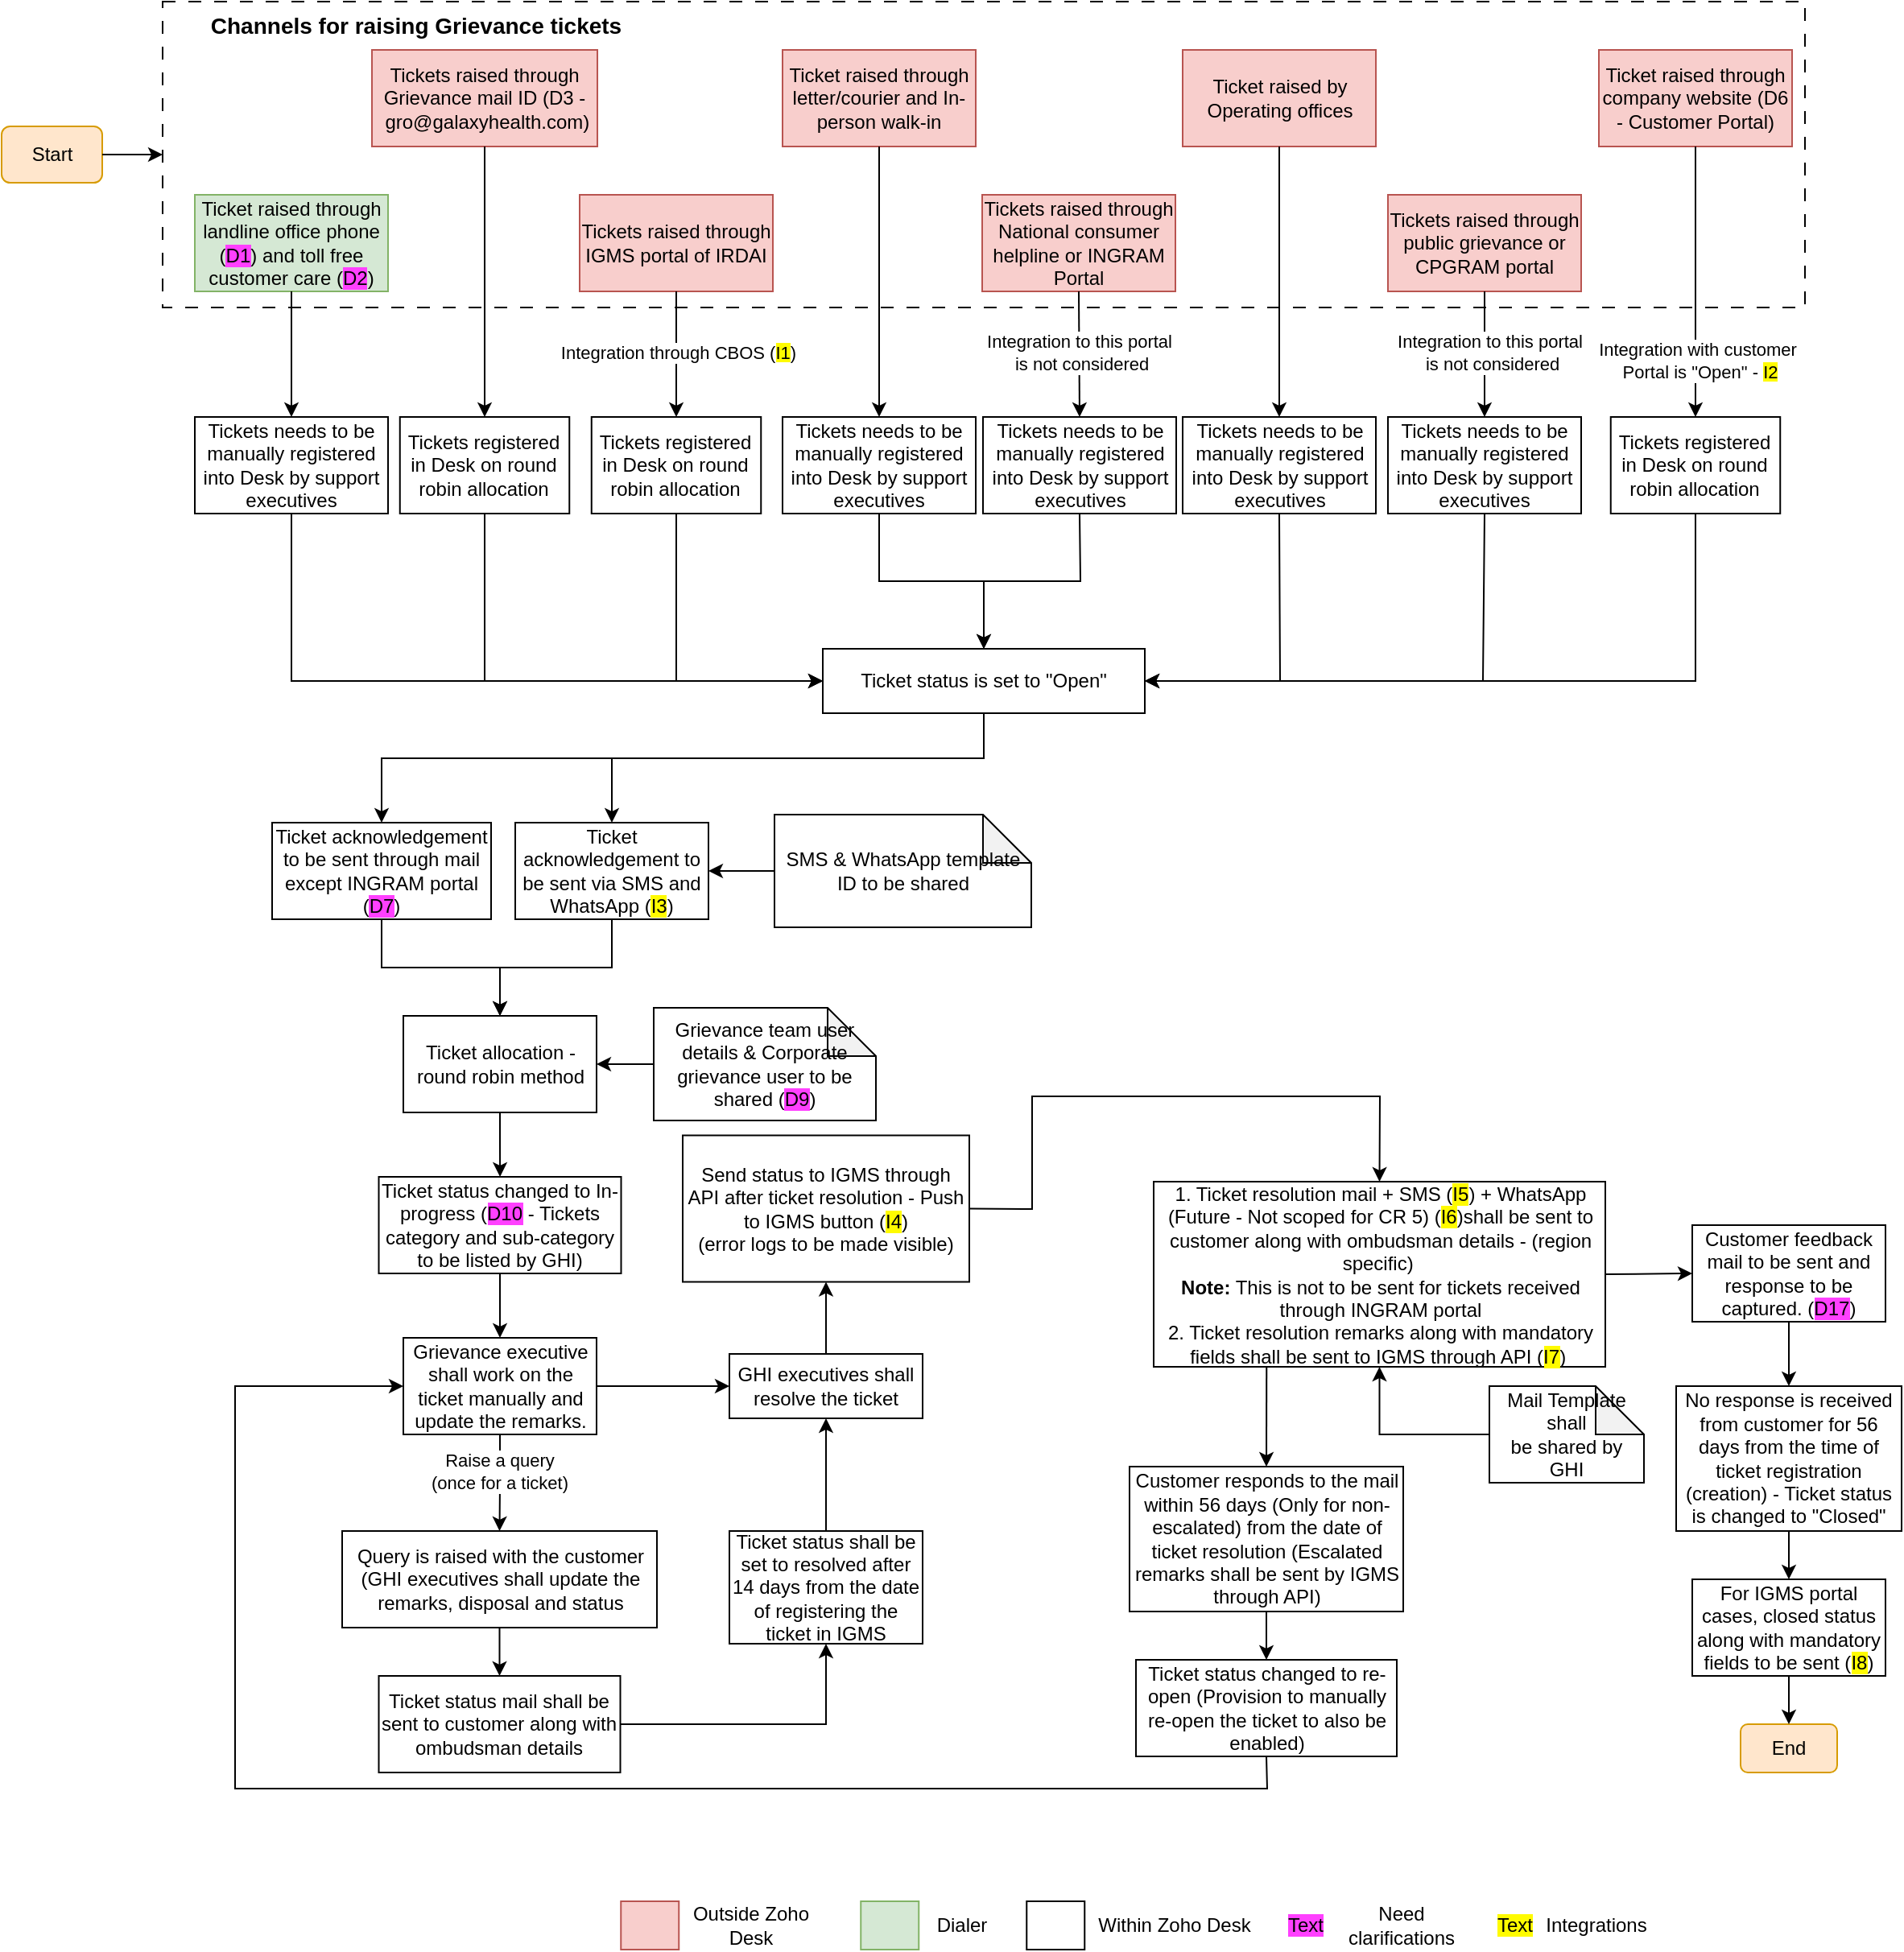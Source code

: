<mxfile version="26.0.7">
  <diagram name="Page-1" id="zcw-Cnb_ciNUWG4lOdHk">
    <mxGraphModel dx="1781" dy="-530" grid="1" gridSize="10" guides="1" tooltips="1" connect="1" arrows="1" fold="1" page="1" pageScale="1" pageWidth="827" pageHeight="1169" math="0" shadow="0">
      <root>
        <mxCell id="0" />
        <mxCell id="1" parent="0" />
        <mxCell id="jaS_6ejKE6jILCxBxe4m-8" value="" style="rounded=0;whiteSpace=wrap;html=1;dashed=1;dashPattern=8 8;" parent="1" vertex="1">
          <mxGeometry x="70" y="1490" width="1020" height="190" as="geometry" />
        </mxCell>
        <mxCell id="CMElNXdr1ZD5l6xWRX4L-1" value="Ticket raised through landline office phone (&lt;span style=&quot;background-color: rgb(255, 64, 255);&quot;&gt;D1&lt;/span&gt;) and toll free customer care (&lt;span style=&quot;background-color: rgb(255, 64, 255);&quot;&gt;D2&lt;/span&gt;)" style="rounded=0;whiteSpace=wrap;html=1;fillColor=#d5e8d4;strokeColor=#82b366;" parent="1" vertex="1">
          <mxGeometry x="90" y="1610" width="120" height="60" as="geometry" />
        </mxCell>
        <mxCell id="CMElNXdr1ZD5l6xWRX4L-2" value="Start" style="rounded=1;whiteSpace=wrap;html=1;fillColor=#ffe6cc;strokeColor=#d79b00;" parent="1" vertex="1">
          <mxGeometry x="-30" y="1567.5" width="62.5" height="35" as="geometry" />
        </mxCell>
        <mxCell id="G15ThiUx4BXyu7yqYoc5-98" value="" style="rounded=0;whiteSpace=wrap;html=1;fillColor=#f8cecc;strokeColor=#b85450;" parent="1" vertex="1">
          <mxGeometry x="354.63" y="2670" width="36" height="30" as="geometry" />
        </mxCell>
        <mxCell id="G15ThiUx4BXyu7yqYoc5-99" value="Outside Zoho Desk" style="text;html=1;align=center;verticalAlign=middle;whiteSpace=wrap;rounded=0;" parent="1" vertex="1">
          <mxGeometry x="387.13" y="2670" width="96.5" height="30" as="geometry" />
        </mxCell>
        <mxCell id="G15ThiUx4BXyu7yqYoc5-100" value="" style="rounded=0;whiteSpace=wrap;html=1;fillColor=#d5e8d4;strokeColor=#82b366;" parent="1" vertex="1">
          <mxGeometry x="503.63" y="2670" width="36" height="30" as="geometry" />
        </mxCell>
        <mxCell id="G15ThiUx4BXyu7yqYoc5-101" value="Dialer" style="text;html=1;align=center;verticalAlign=middle;whiteSpace=wrap;rounded=0;" parent="1" vertex="1">
          <mxGeometry x="518.13" y="2670" width="96.5" height="30" as="geometry" />
        </mxCell>
        <mxCell id="G15ThiUx4BXyu7yqYoc5-102" value="" style="rounded=0;whiteSpace=wrap;html=1;" parent="1" vertex="1">
          <mxGeometry x="606.63" y="2670" width="36" height="30" as="geometry" />
        </mxCell>
        <mxCell id="G15ThiUx4BXyu7yqYoc5-103" value="Within Zoho Desk" style="text;html=1;align=center;verticalAlign=middle;whiteSpace=wrap;rounded=0;" parent="1" vertex="1">
          <mxGeometry x="650.13" y="2670" width="96.5" height="30" as="geometry" />
        </mxCell>
        <mxCell id="jaS_6ejKE6jILCxBxe4m-1" value="Tickets raised through Grievance mail ID (D3 -&amp;nbsp;&lt;span&gt;gro@galaxyhealth.com&lt;/span&gt;)" style="rounded=0;whiteSpace=wrap;html=1;fillColor=#f8cecc;strokeColor=#b85450;" parent="1" vertex="1">
          <mxGeometry x="200.01" y="1520" width="140" height="60" as="geometry" />
        </mxCell>
        <mxCell id="jaS_6ejKE6jILCxBxe4m-2" value="Ticket raised through company website (&lt;span&gt;D6 - Customer Portal&lt;/span&gt;)" style="rounded=0;whiteSpace=wrap;html=1;fillColor=#f8cecc;strokeColor=#b85450;" parent="1" vertex="1">
          <mxGeometry x="962" y="1520" width="120" height="60" as="geometry" />
        </mxCell>
        <mxCell id="jaS_6ejKE6jILCxBxe4m-3" value="Ticket raised through letter/courier and In-person walk-in" style="rounded=0;whiteSpace=wrap;html=1;fillColor=#f8cecc;strokeColor=#b85450;" parent="1" vertex="1">
          <mxGeometry x="455" y="1520" width="120" height="60" as="geometry" />
        </mxCell>
        <mxCell id="jaS_6ejKE6jILCxBxe4m-4" value="Ticket raised by Operating offices" style="rounded=0;whiteSpace=wrap;html=1;fillColor=#f8cecc;strokeColor=#b85450;" parent="1" vertex="1">
          <mxGeometry x="703.5" y="1520" width="120" height="60" as="geometry" />
        </mxCell>
        <mxCell id="jaS_6ejKE6jILCxBxe4m-5" value="Tickets raised through IGMS portal of IRDAI" style="rounded=0;whiteSpace=wrap;html=1;fillColor=#f8cecc;strokeColor=#b85450;" parent="1" vertex="1">
          <mxGeometry x="329" y="1610" width="120" height="60" as="geometry" />
        </mxCell>
        <mxCell id="jaS_6ejKE6jILCxBxe4m-6" value="Tickets raised through National consumer helpline or INGRAM Portal" style="rounded=0;whiteSpace=wrap;html=1;fillColor=#f8cecc;strokeColor=#b85450;" parent="1" vertex="1">
          <mxGeometry x="579" y="1610" width="120" height="60" as="geometry" />
        </mxCell>
        <mxCell id="jaS_6ejKE6jILCxBxe4m-7" value="Tickets raised through public grievance or CPGRAM portal" style="rounded=0;whiteSpace=wrap;html=1;fillColor=#f8cecc;strokeColor=#b85450;" parent="1" vertex="1">
          <mxGeometry x="831" y="1610" width="120" height="60" as="geometry" />
        </mxCell>
        <mxCell id="jaS_6ejKE6jILCxBxe4m-9" value="Channels for raising Grievance tickets" style="text;html=1;align=center;verticalAlign=middle;whiteSpace=wrap;rounded=0;fontSize=14;fontStyle=1" parent="1" vertex="1">
          <mxGeometry x="70.5" y="1490" width="312.5" height="30" as="geometry" />
        </mxCell>
        <mxCell id="jaS_6ejKE6jILCxBxe4m-11" value="" style="endArrow=classic;html=1;rounded=0;exitX=1;exitY=0.5;exitDx=0;exitDy=0;entryX=0;entryY=0.5;entryDx=0;entryDy=0;" parent="1" source="CMElNXdr1ZD5l6xWRX4L-2" target="jaS_6ejKE6jILCxBxe4m-8" edge="1">
          <mxGeometry width="50" height="50" relative="1" as="geometry">
            <mxPoint x="470" y="1680" as="sourcePoint" />
            <mxPoint x="520" y="1630" as="targetPoint" />
          </mxGeometry>
        </mxCell>
        <mxCell id="jaS_6ejKE6jILCxBxe4m-12" value="Tickets needs to be manually registered into Desk by support executives" style="rounded=0;whiteSpace=wrap;html=1;" parent="1" vertex="1">
          <mxGeometry x="90" y="1748" width="120" height="60" as="geometry" />
        </mxCell>
        <mxCell id="jaS_6ejKE6jILCxBxe4m-13" value="" style="endArrow=classic;html=1;rounded=0;exitX=0.5;exitY=1;exitDx=0;exitDy=0;entryX=0.5;entryY=0;entryDx=0;entryDy=0;" parent="1" source="CMElNXdr1ZD5l6xWRX4L-1" target="jaS_6ejKE6jILCxBxe4m-12" edge="1">
          <mxGeometry width="50" height="50" relative="1" as="geometry">
            <mxPoint x="470" y="1790" as="sourcePoint" />
            <mxPoint x="520" y="1740" as="targetPoint" />
          </mxGeometry>
        </mxCell>
        <mxCell id="jaS_6ejKE6jILCxBxe4m-14" value="Tickets registered in Desk on round robin allocation" style="rounded=0;whiteSpace=wrap;html=1;" parent="1" vertex="1">
          <mxGeometry x="217.38" y="1748" width="105.25" height="60" as="geometry" />
        </mxCell>
        <mxCell id="jaS_6ejKE6jILCxBxe4m-15" value="" style="endArrow=classic;html=1;rounded=0;exitX=0.5;exitY=1;exitDx=0;exitDy=0;entryX=0.5;entryY=0;entryDx=0;entryDy=0;" parent="1" source="jaS_6ejKE6jILCxBxe4m-1" target="jaS_6ejKE6jILCxBxe4m-14" edge="1">
          <mxGeometry width="50" height="50" relative="1" as="geometry">
            <mxPoint x="470" y="1790" as="sourcePoint" />
            <mxPoint x="520" y="1740" as="targetPoint" />
          </mxGeometry>
        </mxCell>
        <mxCell id="jaS_6ejKE6jILCxBxe4m-16" value="Tickets registered in Desk on round robin allocation" style="rounded=0;whiteSpace=wrap;html=1;" parent="1" vertex="1">
          <mxGeometry x="336.38" y="1748" width="105.25" height="60" as="geometry" />
        </mxCell>
        <mxCell id="jaS_6ejKE6jILCxBxe4m-17" value="" style="endArrow=classic;html=1;rounded=0;exitX=0.5;exitY=1;exitDx=0;exitDy=0;entryX=0.5;entryY=0;entryDx=0;entryDy=0;" parent="1" source="jaS_6ejKE6jILCxBxe4m-5" target="jaS_6ejKE6jILCxBxe4m-16" edge="1">
          <mxGeometry width="50" height="50" relative="1" as="geometry">
            <mxPoint x="470" y="1790" as="sourcePoint" />
            <mxPoint x="520" y="1740" as="targetPoint" />
          </mxGeometry>
        </mxCell>
        <mxCell id="jaS_6ejKE6jILCxBxe4m-18" value="Integration through CBOS (&lt;span style=&quot;background-color: rgb(255, 251, 0);&quot;&gt;I1&lt;/span&gt;)" style="edgeLabel;html=1;align=center;verticalAlign=middle;resizable=0;points=[];" parent="jaS_6ejKE6jILCxBxe4m-17" vertex="1" connectable="0">
          <mxGeometry x="-0.023" y="1" relative="1" as="geometry">
            <mxPoint as="offset" />
          </mxGeometry>
        </mxCell>
        <mxCell id="jaS_6ejKE6jILCxBxe4m-19" value="Tickets needs to be manually registered into Desk by support executives" style="rounded=0;whiteSpace=wrap;html=1;" parent="1" vertex="1">
          <mxGeometry x="455" y="1748" width="120" height="60" as="geometry" />
        </mxCell>
        <mxCell id="jaS_6ejKE6jILCxBxe4m-20" value="" style="endArrow=classic;html=1;rounded=0;exitX=0.5;exitY=1;exitDx=0;exitDy=0;entryX=0.5;entryY=0;entryDx=0;entryDy=0;" parent="1" source="jaS_6ejKE6jILCxBxe4m-3" target="jaS_6ejKE6jILCxBxe4m-19" edge="1">
          <mxGeometry width="50" height="50" relative="1" as="geometry">
            <mxPoint x="470" y="1790" as="sourcePoint" />
            <mxPoint x="520" y="1740" as="targetPoint" />
          </mxGeometry>
        </mxCell>
        <mxCell id="jaS_6ejKE6jILCxBxe4m-21" value="Tickets needs to be manually registered into Desk by support executives" style="rounded=0;whiteSpace=wrap;html=1;" parent="1" vertex="1">
          <mxGeometry x="579.5" y="1748" width="120" height="60" as="geometry" />
        </mxCell>
        <mxCell id="jaS_6ejKE6jILCxBxe4m-22" value="Integration to this portal&lt;div&gt;&lt;span style=&quot;background-color: rgb(255, 255, 255);&quot;&gt;&amp;nbsp;is not considered&lt;/span&gt;&lt;/div&gt;" style="endArrow=classic;html=1;rounded=0;exitX=0.5;exitY=1;exitDx=0;exitDy=0;entryX=0.5;entryY=0;entryDx=0;entryDy=0;" parent="1" source="jaS_6ejKE6jILCxBxe4m-6" target="jaS_6ejKE6jILCxBxe4m-21" edge="1">
          <mxGeometry x="-0.011" width="50" height="50" relative="1" as="geometry">
            <mxPoint x="470" y="1790" as="sourcePoint" />
            <mxPoint x="520" y="1740" as="targetPoint" />
            <mxPoint as="offset" />
          </mxGeometry>
        </mxCell>
        <mxCell id="jaS_6ejKE6jILCxBxe4m-23" value="Tickets needs to be manually registered into Desk by support executives" style="rounded=0;whiteSpace=wrap;html=1;" parent="1" vertex="1">
          <mxGeometry x="703.5" y="1748" width="120" height="60" as="geometry" />
        </mxCell>
        <mxCell id="jaS_6ejKE6jILCxBxe4m-24" value="" style="endArrow=classic;html=1;rounded=0;exitX=0.5;exitY=1;exitDx=0;exitDy=0;entryX=0.5;entryY=0;entryDx=0;entryDy=0;" parent="1" source="jaS_6ejKE6jILCxBxe4m-4" target="jaS_6ejKE6jILCxBxe4m-23" edge="1">
          <mxGeometry width="50" height="50" relative="1" as="geometry">
            <mxPoint x="470" y="1790" as="sourcePoint" />
            <mxPoint x="520" y="1740" as="targetPoint" />
          </mxGeometry>
        </mxCell>
        <mxCell id="jaS_6ejKE6jILCxBxe4m-25" value="Tickets needs to be manually registered into Desk by support executives" style="rounded=0;whiteSpace=wrap;html=1;" parent="1" vertex="1">
          <mxGeometry x="831" y="1748" width="120" height="60" as="geometry" />
        </mxCell>
        <mxCell id="jaS_6ejKE6jILCxBxe4m-26" value="" style="endArrow=classic;html=1;rounded=0;exitX=0.5;exitY=1;exitDx=0;exitDy=0;entryX=0.5;entryY=0;entryDx=0;entryDy=0;" parent="1" source="jaS_6ejKE6jILCxBxe4m-7" target="jaS_6ejKE6jILCxBxe4m-25" edge="1">
          <mxGeometry width="50" height="50" relative="1" as="geometry">
            <mxPoint x="470" y="1790" as="sourcePoint" />
            <mxPoint x="520" y="1740" as="targetPoint" />
          </mxGeometry>
        </mxCell>
        <mxCell id="jaS_6ejKE6jILCxBxe4m-27" value="Integration to this portal&lt;div&gt;&lt;span style=&quot;background-color: rgb(255, 255, 255);&quot;&gt;&amp;nbsp;is not considered&lt;/span&gt;&lt;/div&gt;" style="edgeLabel;html=1;align=center;verticalAlign=middle;resizable=0;points=[];" parent="jaS_6ejKE6jILCxBxe4m-26" vertex="1" connectable="0">
          <mxGeometry x="-0.043" y="3" relative="1" as="geometry">
            <mxPoint as="offset" />
          </mxGeometry>
        </mxCell>
        <mxCell id="jaS_6ejKE6jILCxBxe4m-28" value="Tickets registered in Desk on round robin allocation" style="rounded=0;whiteSpace=wrap;html=1;" parent="1" vertex="1">
          <mxGeometry x="969.37" y="1748" width="105.25" height="60" as="geometry" />
        </mxCell>
        <mxCell id="jaS_6ejKE6jILCxBxe4m-29" value="" style="endArrow=classic;html=1;rounded=0;exitX=0.5;exitY=1;exitDx=0;exitDy=0;entryX=0.5;entryY=0;entryDx=0;entryDy=0;" parent="1" source="jaS_6ejKE6jILCxBxe4m-2" target="jaS_6ejKE6jILCxBxe4m-28" edge="1">
          <mxGeometry width="50" height="50" relative="1" as="geometry">
            <mxPoint x="470" y="1790" as="sourcePoint" />
            <mxPoint x="520" y="1740" as="targetPoint" />
          </mxGeometry>
        </mxCell>
        <mxCell id="jaS_6ejKE6jILCxBxe4m-30" value="Integration with customer&lt;div&gt;&lt;span style=&quot;background-color: rgb(255, 255, 255);&quot;&gt;&amp;nbsp;Portal is&amp;nbsp;&lt;/span&gt;&quot;Open&quot; - &lt;span style=&quot;background-color: rgb(255, 251, 0);&quot;&gt;I2&lt;/span&gt;&lt;/div&gt;" style="edgeLabel;html=1;align=center;verticalAlign=middle;resizable=0;points=[];" parent="jaS_6ejKE6jILCxBxe4m-29" vertex="1" connectable="0">
          <mxGeometry x="0.565" y="1" relative="1" as="geometry">
            <mxPoint y="1" as="offset" />
          </mxGeometry>
        </mxCell>
        <mxCell id="jaS_6ejKE6jILCxBxe4m-31" value="Ticket status is set to &quot;Open&quot;" style="rounded=0;whiteSpace=wrap;html=1;" parent="1" vertex="1">
          <mxGeometry x="480" y="1892" width="200" height="40" as="geometry" />
        </mxCell>
        <mxCell id="jaS_6ejKE6jILCxBxe4m-32" value="" style="endArrow=classic;html=1;rounded=0;exitX=0.5;exitY=1;exitDx=0;exitDy=0;entryX=0;entryY=0.5;entryDx=0;entryDy=0;" parent="1" source="jaS_6ejKE6jILCxBxe4m-12" target="jaS_6ejKE6jILCxBxe4m-31" edge="1">
          <mxGeometry width="50" height="50" relative="1" as="geometry">
            <mxPoint x="540" y="2040" as="sourcePoint" />
            <mxPoint x="590" y="1990" as="targetPoint" />
            <Array as="points">
              <mxPoint x="150" y="1912" />
            </Array>
          </mxGeometry>
        </mxCell>
        <mxCell id="jaS_6ejKE6jILCxBxe4m-33" value="" style="endArrow=classic;html=1;rounded=0;exitX=0.5;exitY=1;exitDx=0;exitDy=0;entryX=0;entryY=0.5;entryDx=0;entryDy=0;" parent="1" source="jaS_6ejKE6jILCxBxe4m-14" target="jaS_6ejKE6jILCxBxe4m-31" edge="1">
          <mxGeometry width="50" height="50" relative="1" as="geometry">
            <mxPoint x="540" y="2040" as="sourcePoint" />
            <mxPoint x="470" y="1880" as="targetPoint" />
            <Array as="points">
              <mxPoint x="270" y="1912" />
            </Array>
          </mxGeometry>
        </mxCell>
        <mxCell id="jaS_6ejKE6jILCxBxe4m-34" value="" style="endArrow=classic;html=1;rounded=0;exitX=0.5;exitY=1;exitDx=0;exitDy=0;entryX=0;entryY=0.5;entryDx=0;entryDy=0;" parent="1" source="jaS_6ejKE6jILCxBxe4m-16" target="jaS_6ejKE6jILCxBxe4m-31" edge="1">
          <mxGeometry width="50" height="50" relative="1" as="geometry">
            <mxPoint x="540" y="2040" as="sourcePoint" />
            <mxPoint x="590" y="1990" as="targetPoint" />
            <Array as="points">
              <mxPoint x="389" y="1912" />
            </Array>
          </mxGeometry>
        </mxCell>
        <mxCell id="jaS_6ejKE6jILCxBxe4m-35" value="" style="endArrow=classic;html=1;rounded=0;exitX=0.5;exitY=1;exitDx=0;exitDy=0;entryX=0.5;entryY=0;entryDx=0;entryDy=0;" parent="1" source="jaS_6ejKE6jILCxBxe4m-19" target="jaS_6ejKE6jILCxBxe4m-31" edge="1">
          <mxGeometry width="50" height="50" relative="1" as="geometry">
            <mxPoint x="540" y="2040" as="sourcePoint" />
            <mxPoint x="590" y="1990" as="targetPoint" />
            <Array as="points">
              <mxPoint x="515" y="1850" />
              <mxPoint x="580" y="1850" />
            </Array>
          </mxGeometry>
        </mxCell>
        <mxCell id="jaS_6ejKE6jILCxBxe4m-36" value="" style="endArrow=classic;html=1;rounded=0;exitX=0.5;exitY=1;exitDx=0;exitDy=0;entryX=0.5;entryY=0;entryDx=0;entryDy=0;" parent="1" source="jaS_6ejKE6jILCxBxe4m-21" target="jaS_6ejKE6jILCxBxe4m-31" edge="1">
          <mxGeometry width="50" height="50" relative="1" as="geometry">
            <mxPoint x="540" y="2040" as="sourcePoint" />
            <mxPoint x="590" y="1990" as="targetPoint" />
            <Array as="points">
              <mxPoint x="640" y="1850" />
              <mxPoint x="580" y="1850" />
            </Array>
          </mxGeometry>
        </mxCell>
        <mxCell id="jaS_6ejKE6jILCxBxe4m-37" value="" style="endArrow=classic;html=1;rounded=0;exitX=0.5;exitY=1;exitDx=0;exitDy=0;entryX=1;entryY=0.5;entryDx=0;entryDy=0;" parent="1" source="jaS_6ejKE6jILCxBxe4m-23" target="jaS_6ejKE6jILCxBxe4m-31" edge="1">
          <mxGeometry width="50" height="50" relative="1" as="geometry">
            <mxPoint x="540" y="2040" as="sourcePoint" />
            <mxPoint x="590" y="1990" as="targetPoint" />
            <Array as="points">
              <mxPoint x="764" y="1912" />
            </Array>
          </mxGeometry>
        </mxCell>
        <mxCell id="jaS_6ejKE6jILCxBxe4m-38" value="" style="endArrow=classic;html=1;rounded=0;exitX=0.5;exitY=1;exitDx=0;exitDy=0;entryX=1;entryY=0.5;entryDx=0;entryDy=0;" parent="1" source="jaS_6ejKE6jILCxBxe4m-25" target="jaS_6ejKE6jILCxBxe4m-31" edge="1">
          <mxGeometry width="50" height="50" relative="1" as="geometry">
            <mxPoint x="540" y="2040" as="sourcePoint" />
            <mxPoint x="590" y="1990" as="targetPoint" />
            <Array as="points">
              <mxPoint x="890" y="1912" />
            </Array>
          </mxGeometry>
        </mxCell>
        <mxCell id="jaS_6ejKE6jILCxBxe4m-39" value="" style="endArrow=classic;html=1;rounded=0;exitX=0.5;exitY=1;exitDx=0;exitDy=0;entryX=1;entryY=0.5;entryDx=0;entryDy=0;" parent="1" source="jaS_6ejKE6jILCxBxe4m-28" target="jaS_6ejKE6jILCxBxe4m-31" edge="1">
          <mxGeometry width="50" height="50" relative="1" as="geometry">
            <mxPoint x="540" y="2040" as="sourcePoint" />
            <mxPoint x="590" y="1990" as="targetPoint" />
            <Array as="points">
              <mxPoint x="1022" y="1912" />
            </Array>
          </mxGeometry>
        </mxCell>
        <mxCell id="jaS_6ejKE6jILCxBxe4m-48" style="edgeStyle=orthogonalEdgeStyle;rounded=0;orthogonalLoop=1;jettySize=auto;html=1;exitX=0.5;exitY=1;exitDx=0;exitDy=0;entryX=0.5;entryY=0;entryDx=0;entryDy=0;" parent="1" source="jaS_6ejKE6jILCxBxe4m-40" target="jaS_6ejKE6jILCxBxe4m-46" edge="1">
          <mxGeometry relative="1" as="geometry" />
        </mxCell>
        <mxCell id="jaS_6ejKE6jILCxBxe4m-40" value="Ticket acknowledgement to be sent through mail except INGRAM portal (&lt;span style=&quot;background-color: rgb(255, 64, 255);&quot;&gt;D7&lt;/span&gt;)" style="rounded=0;whiteSpace=wrap;html=1;" parent="1" vertex="1">
          <mxGeometry x="138" y="2000" width="136" height="60" as="geometry" />
        </mxCell>
        <mxCell id="jaS_6ejKE6jILCxBxe4m-47" style="edgeStyle=orthogonalEdgeStyle;rounded=0;orthogonalLoop=1;jettySize=auto;html=1;exitX=0.5;exitY=1;exitDx=0;exitDy=0;entryX=0.5;entryY=0;entryDx=0;entryDy=0;" parent="1" source="jaS_6ejKE6jILCxBxe4m-41" target="jaS_6ejKE6jILCxBxe4m-46" edge="1">
          <mxGeometry relative="1" as="geometry" />
        </mxCell>
        <mxCell id="jaS_6ejKE6jILCxBxe4m-41" value="Ticket acknowledgement to be sent via SMS and WhatsApp (&lt;span style=&quot;background-color: rgb(255, 251, 0);&quot;&gt;I3&lt;/span&gt;)" style="rounded=0;whiteSpace=wrap;html=1;" parent="1" vertex="1">
          <mxGeometry x="289" y="2000" width="120" height="60" as="geometry" />
        </mxCell>
        <mxCell id="jaS_6ejKE6jILCxBxe4m-42" value="SMS &amp;amp; WhatsApp template ID to be shared" style="shape=note;whiteSpace=wrap;html=1;backgroundOutline=1;darkOpacity=0.05;" parent="1" vertex="1">
          <mxGeometry x="450" y="1995" width="159.5" height="70" as="geometry" />
        </mxCell>
        <mxCell id="jaS_6ejKE6jILCxBxe4m-43" value="" style="endArrow=classic;html=1;rounded=0;exitX=0;exitY=0.5;exitDx=0;exitDy=0;exitPerimeter=0;entryX=1;entryY=0.5;entryDx=0;entryDy=0;" parent="1" source="jaS_6ejKE6jILCxBxe4m-42" target="jaS_6ejKE6jILCxBxe4m-41" edge="1">
          <mxGeometry width="50" height="50" relative="1" as="geometry">
            <mxPoint x="235" y="2120" as="sourcePoint" />
            <mxPoint x="285" y="2070" as="targetPoint" />
          </mxGeometry>
        </mxCell>
        <mxCell id="jaS_6ejKE6jILCxBxe4m-44" value="" style="endArrow=classic;html=1;rounded=0;exitX=0.5;exitY=1;exitDx=0;exitDy=0;entryX=0.5;entryY=0;entryDx=0;entryDy=0;" parent="1" source="jaS_6ejKE6jILCxBxe4m-31" target="jaS_6ejKE6jILCxBxe4m-40" edge="1">
          <mxGeometry width="50" height="50" relative="1" as="geometry">
            <mxPoint x="540" y="2120" as="sourcePoint" />
            <mxPoint x="590" y="2070" as="targetPoint" />
            <Array as="points">
              <mxPoint x="580" y="1960" />
              <mxPoint x="206" y="1960" />
            </Array>
          </mxGeometry>
        </mxCell>
        <mxCell id="jaS_6ejKE6jILCxBxe4m-52" style="edgeStyle=orthogonalEdgeStyle;rounded=0;orthogonalLoop=1;jettySize=auto;html=1;exitX=0.5;exitY=1;exitDx=0;exitDy=0;" parent="1" source="jaS_6ejKE6jILCxBxe4m-46" target="jaS_6ejKE6jILCxBxe4m-51" edge="1">
          <mxGeometry relative="1" as="geometry" />
        </mxCell>
        <mxCell id="jaS_6ejKE6jILCxBxe4m-46" value="Ticket allocation - round robin method" style="rounded=0;whiteSpace=wrap;html=1;" parent="1" vertex="1">
          <mxGeometry x="219.5" y="2120" width="120" height="60" as="geometry" />
        </mxCell>
        <mxCell id="jaS_6ejKE6jILCxBxe4m-50" style="edgeStyle=orthogonalEdgeStyle;rounded=0;orthogonalLoop=1;jettySize=auto;html=1;exitX=0;exitY=0.5;exitDx=0;exitDy=0;exitPerimeter=0;entryX=1;entryY=0.5;entryDx=0;entryDy=0;" parent="1" source="jaS_6ejKE6jILCxBxe4m-49" target="jaS_6ejKE6jILCxBxe4m-46" edge="1">
          <mxGeometry relative="1" as="geometry" />
        </mxCell>
        <mxCell id="jaS_6ejKE6jILCxBxe4m-49" value="Grievance team user details &amp;amp; Corporate grievance user to be shared (&lt;span style=&quot;background-color: rgb(255, 64, 255);&quot;&gt;D9&lt;/span&gt;)" style="shape=note;whiteSpace=wrap;html=1;backgroundOutline=1;darkOpacity=0.05;" parent="1" vertex="1">
          <mxGeometry x="375" y="2115" width="138" height="70" as="geometry" />
        </mxCell>
        <mxCell id="jaS_6ejKE6jILCxBxe4m-55" style="edgeStyle=orthogonalEdgeStyle;rounded=0;orthogonalLoop=1;jettySize=auto;html=1;exitX=0.5;exitY=1;exitDx=0;exitDy=0;entryX=0.5;entryY=0;entryDx=0;entryDy=0;" parent="1" source="jaS_6ejKE6jILCxBxe4m-51" target="jaS_6ejKE6jILCxBxe4m-53" edge="1">
          <mxGeometry relative="1" as="geometry" />
        </mxCell>
        <mxCell id="jaS_6ejKE6jILCxBxe4m-51" value="Ticket status changed to In-progress (&lt;span style=&quot;background-color: rgb(255, 64, 255);&quot;&gt;D10&lt;/span&gt; - Tickets category and sub-category to be listed by GHI)" style="rounded=0;whiteSpace=wrap;html=1;" parent="1" vertex="1">
          <mxGeometry x="204.25" y="2220" width="150.5" height="60" as="geometry" />
        </mxCell>
        <mxCell id="jaS_6ejKE6jILCxBxe4m-56" style="edgeStyle=orthogonalEdgeStyle;rounded=0;orthogonalLoop=1;jettySize=auto;html=1;exitX=1;exitY=0.5;exitDx=0;exitDy=0;" parent="1" source="jaS_6ejKE6jILCxBxe4m-53" target="jaS_6ejKE6jILCxBxe4m-54" edge="1">
          <mxGeometry relative="1" as="geometry" />
        </mxCell>
        <mxCell id="jaS_6ejKE6jILCxBxe4m-66" style="edgeStyle=orthogonalEdgeStyle;rounded=0;orthogonalLoop=1;jettySize=auto;html=1;exitX=0.5;exitY=1;exitDx=0;exitDy=0;" parent="1" source="jaS_6ejKE6jILCxBxe4m-53" target="jaS_6ejKE6jILCxBxe4m-65" edge="1">
          <mxGeometry relative="1" as="geometry" />
        </mxCell>
        <mxCell id="jaS_6ejKE6jILCxBxe4m-88" value="Raise a query&lt;div&gt;(once for a ticket)&lt;/div&gt;" style="edgeLabel;html=1;align=center;verticalAlign=middle;resizable=0;points=[];" parent="jaS_6ejKE6jILCxBxe4m-66" vertex="1" connectable="0">
          <mxGeometry x="-0.246" y="-1" relative="1" as="geometry">
            <mxPoint as="offset" />
          </mxGeometry>
        </mxCell>
        <mxCell id="jaS_6ejKE6jILCxBxe4m-53" value="Grievance executive shall work on the ticket manually and update the remarks." style="rounded=0;whiteSpace=wrap;html=1;" parent="1" vertex="1">
          <mxGeometry x="219.5" y="2320" width="120" height="60" as="geometry" />
        </mxCell>
        <mxCell id="jaS_6ejKE6jILCxBxe4m-92" style="edgeStyle=orthogonalEdgeStyle;rounded=0;orthogonalLoop=1;jettySize=auto;html=1;exitX=0.5;exitY=0;exitDx=0;exitDy=0;entryX=0.5;entryY=1;entryDx=0;entryDy=0;" parent="1" source="jaS_6ejKE6jILCxBxe4m-54" target="jaS_6ejKE6jILCxBxe4m-90" edge="1">
          <mxGeometry relative="1" as="geometry" />
        </mxCell>
        <mxCell id="jaS_6ejKE6jILCxBxe4m-54" value="GHI executives shall resolve the ticket" style="rounded=0;whiteSpace=wrap;html=1;" parent="1" vertex="1">
          <mxGeometry x="422" y="2330" width="120" height="40" as="geometry" />
        </mxCell>
        <mxCell id="jaS_6ejKE6jILCxBxe4m-57" value="1. Ticket resolution mail + SMS (&lt;span style=&quot;background-color: rgb(255, 251, 0);&quot;&gt;I5&lt;/span&gt;) + WhatsApp (Future - Not scoped for CR 5) (&lt;span style=&quot;background-color: rgb(255, 251, 0);&quot;&gt;I6&lt;/span&gt;)shall be sent to customer along with ombudsman details - (region specific)&amp;nbsp;&lt;div&gt;&lt;b&gt;Note:&lt;/b&gt; This is not to be sent for tickets received through INGRAM portal&lt;br&gt;&lt;div&gt;2. Ticket resolution remarks along with mandatory fields shall be sent to IGMS through API (&lt;span style=&quot;background-color: rgb(255, 251, 0);&quot;&gt;I7&lt;/span&gt;)&amp;nbsp;&lt;br&gt;&lt;/div&gt;&lt;/div&gt;" style="rounded=0;whiteSpace=wrap;html=1;" parent="1" vertex="1">
          <mxGeometry x="685.5" y="2223" width="280.5" height="115" as="geometry" />
        </mxCell>
        <mxCell id="jaS_6ejKE6jILCxBxe4m-73" style="edgeStyle=orthogonalEdgeStyle;rounded=0;orthogonalLoop=1;jettySize=auto;html=1;exitX=0;exitY=0.5;exitDx=0;exitDy=0;exitPerimeter=0;" parent="1" source="jaS_6ejKE6jILCxBxe4m-59" target="jaS_6ejKE6jILCxBxe4m-57" edge="1">
          <mxGeometry relative="1" as="geometry" />
        </mxCell>
        <mxCell id="jaS_6ejKE6jILCxBxe4m-59" value="Mail Template shall&lt;div&gt;be shared by GHI&lt;/div&gt;" style="shape=note;whiteSpace=wrap;html=1;backgroundOutline=1;darkOpacity=0.05;" parent="1" vertex="1">
          <mxGeometry x="894" y="2350" width="96" height="60" as="geometry" />
        </mxCell>
        <mxCell id="jaS_6ejKE6jILCxBxe4m-65" value="Query is raised with the customer (GHI executives shall update the remarks, disposal and status" style="rounded=0;whiteSpace=wrap;html=1;" parent="1" vertex="1">
          <mxGeometry x="181.5" y="2440" width="195.5" height="60" as="geometry" />
        </mxCell>
        <mxCell id="jaS_6ejKE6jILCxBxe4m-67" value="Ticket status mail shall be sent to customer along with ombudsman details" style="rounded=0;whiteSpace=wrap;html=1;" parent="1" vertex="1">
          <mxGeometry x="204.25" y="2530" width="150" height="60" as="geometry" />
        </mxCell>
        <mxCell id="jaS_6ejKE6jILCxBxe4m-71" style="edgeStyle=orthogonalEdgeStyle;rounded=0;orthogonalLoop=1;jettySize=auto;html=1;exitX=0.5;exitY=0;exitDx=0;exitDy=0;entryX=0.5;entryY=1;entryDx=0;entryDy=0;" parent="1" source="jaS_6ejKE6jILCxBxe4m-68" target="jaS_6ejKE6jILCxBxe4m-54" edge="1">
          <mxGeometry relative="1" as="geometry" />
        </mxCell>
        <mxCell id="jaS_6ejKE6jILCxBxe4m-68" value="Ticket status shall be set to resolved after 14 days from the date of registering the ticket in IGMS" style="rounded=0;whiteSpace=wrap;html=1;" parent="1" vertex="1">
          <mxGeometry x="422" y="2440" width="120" height="70" as="geometry" />
        </mxCell>
        <mxCell id="jaS_6ejKE6jILCxBxe4m-69" value="" style="endArrow=classic;html=1;rounded=0;exitX=0.5;exitY=1;exitDx=0;exitDy=0;entryX=0.5;entryY=0;entryDx=0;entryDy=0;" parent="1" source="jaS_6ejKE6jILCxBxe4m-65" target="jaS_6ejKE6jILCxBxe4m-67" edge="1">
          <mxGeometry width="50" height="50" relative="1" as="geometry">
            <mxPoint x="385" y="2350" as="sourcePoint" />
            <mxPoint x="435" y="2300" as="targetPoint" />
          </mxGeometry>
        </mxCell>
        <mxCell id="jaS_6ejKE6jILCxBxe4m-101" style="edgeStyle=orthogonalEdgeStyle;rounded=0;orthogonalLoop=1;jettySize=auto;html=1;exitX=0.5;exitY=1;exitDx=0;exitDy=0;" parent="1" source="jaS_6ejKE6jILCxBxe4m-72" target="jaS_6ejKE6jILCxBxe4m-100" edge="1">
          <mxGeometry relative="1" as="geometry" />
        </mxCell>
        <mxCell id="jaS_6ejKE6jILCxBxe4m-72" value="Customer feedback mail to be sent and response to be captured. (&lt;span style=&quot;background-color: rgb(255, 64, 255);&quot;&gt;D17&lt;/span&gt;)" style="rounded=0;whiteSpace=wrap;html=1;" parent="1" vertex="1">
          <mxGeometry x="1020.0" y="2250" width="120" height="60" as="geometry" />
        </mxCell>
        <mxCell id="jaS_6ejKE6jILCxBxe4m-74" value="" style="endArrow=classic;html=1;rounded=0;exitX=1;exitY=0.5;exitDx=0;exitDy=0;entryX=0;entryY=0.5;entryDx=0;entryDy=0;" parent="1" source="jaS_6ejKE6jILCxBxe4m-57" target="jaS_6ejKE6jILCxBxe4m-72" edge="1">
          <mxGeometry width="50" height="50" relative="1" as="geometry">
            <mxPoint x="574" y="2350" as="sourcePoint" />
            <mxPoint x="624" y="2300" as="targetPoint" />
          </mxGeometry>
        </mxCell>
        <mxCell id="jaS_6ejKE6jILCxBxe4m-78" value="" style="endArrow=classic;html=1;rounded=0;exitX=1;exitY=0.5;exitDx=0;exitDy=0;entryX=0.5;entryY=1;entryDx=0;entryDy=0;" parent="1" source="jaS_6ejKE6jILCxBxe4m-67" target="jaS_6ejKE6jILCxBxe4m-68" edge="1">
          <mxGeometry width="50" height="50" relative="1" as="geometry">
            <mxPoint x="385" y="2250" as="sourcePoint" />
            <mxPoint x="435" y="2200" as="targetPoint" />
            <Array as="points">
              <mxPoint x="482" y="2560" />
            </Array>
          </mxGeometry>
        </mxCell>
        <mxCell id="jaS_6ejKE6jILCxBxe4m-80" value="Customer responds to the mail within 56 days (Only for non-escalated) from the date of ticket resolution (Escalated remarks shall be sent by IGMS through API)" style="rounded=0;whiteSpace=wrap;html=1;" parent="1" vertex="1">
          <mxGeometry x="670.5" y="2400" width="170" height="90" as="geometry" />
        </mxCell>
        <mxCell id="jaS_6ejKE6jILCxBxe4m-82" value="" style="endArrow=classic;html=1;rounded=0;entryX=0.5;entryY=0;entryDx=0;entryDy=0;exitX=0.25;exitY=1;exitDx=0;exitDy=0;" parent="1" source="jaS_6ejKE6jILCxBxe4m-57" target="jaS_6ejKE6jILCxBxe4m-80" edge="1">
          <mxGeometry width="50" height="50" relative="1" as="geometry">
            <mxPoint x="780" y="2350" as="sourcePoint" />
            <mxPoint x="525" y="2200" as="targetPoint" />
          </mxGeometry>
        </mxCell>
        <mxCell id="jaS_6ejKE6jILCxBxe4m-84" value="Ticket status changed to re-open (Provision to manually re-open the ticket to also be enabled)" style="rounded=0;whiteSpace=wrap;html=1;" parent="1" vertex="1">
          <mxGeometry x="674.5" y="2520" width="162" height="60" as="geometry" />
        </mxCell>
        <mxCell id="jaS_6ejKE6jILCxBxe4m-85" value="" style="endArrow=classic;html=1;rounded=0;exitX=0.5;exitY=1;exitDx=0;exitDy=0;entryX=0.5;entryY=0;entryDx=0;entryDy=0;" parent="1" source="jaS_6ejKE6jILCxBxe4m-80" target="jaS_6ejKE6jILCxBxe4m-84" edge="1">
          <mxGeometry width="50" height="50" relative="1" as="geometry">
            <mxPoint x="475" y="2420" as="sourcePoint" />
            <mxPoint x="525" y="2370" as="targetPoint" />
          </mxGeometry>
        </mxCell>
        <mxCell id="jaS_6ejKE6jILCxBxe4m-86" value="" style="endArrow=classic;html=1;rounded=0;exitX=0.5;exitY=1;exitDx=0;exitDy=0;entryX=0;entryY=0.5;entryDx=0;entryDy=0;" parent="1" source="jaS_6ejKE6jILCxBxe4m-84" target="jaS_6ejKE6jILCxBxe4m-53" edge="1">
          <mxGeometry width="50" height="50" relative="1" as="geometry">
            <mxPoint x="385" y="2420" as="sourcePoint" />
            <mxPoint x="435" y="2370" as="targetPoint" />
            <Array as="points">
              <mxPoint x="756" y="2600" />
              <mxPoint x="115" y="2600" />
              <mxPoint x="115" y="2350" />
            </Array>
          </mxGeometry>
        </mxCell>
        <mxCell id="jaS_6ejKE6jILCxBxe4m-90" value="Send status to IGMS through API after ticket resolution - Push to IGMS button (&lt;span style=&quot;background-color: rgb(255, 251, 0);&quot;&gt;I4&lt;/span&gt;)&lt;div&gt;(error logs to be made visible)&lt;/div&gt;" style="rounded=0;whiteSpace=wrap;html=1;" parent="1" vertex="1">
          <mxGeometry x="393" y="2194.25" width="178" height="91" as="geometry" />
        </mxCell>
        <mxCell id="jaS_6ejKE6jILCxBxe4m-94" value="" style="endArrow=classic;html=1;rounded=0;exitX=0.5;exitY=1;exitDx=0;exitDy=0;entryX=0.5;entryY=0;entryDx=0;entryDy=0;" parent="1" source="jaS_6ejKE6jILCxBxe4m-31" target="jaS_6ejKE6jILCxBxe4m-41" edge="1">
          <mxGeometry width="50" height="50" relative="1" as="geometry">
            <mxPoint x="620" y="2300" as="sourcePoint" />
            <mxPoint x="670" y="2250" as="targetPoint" />
            <Array as="points">
              <mxPoint x="580" y="1960" />
              <mxPoint x="349" y="1960" />
            </Array>
          </mxGeometry>
        </mxCell>
        <mxCell id="jaS_6ejKE6jILCxBxe4m-99" value="" style="endArrow=classic;html=1;rounded=0;exitX=1;exitY=0.5;exitDx=0;exitDy=0;entryX=0.5;entryY=0;entryDx=0;entryDy=0;" parent="1" source="jaS_6ejKE6jILCxBxe4m-90" target="jaS_6ejKE6jILCxBxe4m-57" edge="1">
          <mxGeometry width="50" height="50" relative="1" as="geometry">
            <mxPoint x="650" y="2330" as="sourcePoint" />
            <mxPoint x="568" y="2239.75" as="targetPoint" />
            <Array as="points">
              <mxPoint x="610" y="2240" />
              <mxPoint x="610" y="2170" />
              <mxPoint x="826" y="2170" />
            </Array>
          </mxGeometry>
        </mxCell>
        <mxCell id="jaS_6ejKE6jILCxBxe4m-100" value="No response is received from customer for 56 days from the time of ticket registration (creation) - Ticket status is changed to &quot;Closed&quot;" style="rounded=0;whiteSpace=wrap;html=1;" parent="1" vertex="1">
          <mxGeometry x="1010" y="2350" width="140" height="90" as="geometry" />
        </mxCell>
        <mxCell id="jaS_6ejKE6jILCxBxe4m-102" value="End" style="rounded=1;whiteSpace=wrap;html=1;fillColor=#ffe6cc;strokeColor=#d79b00;" parent="1" vertex="1">
          <mxGeometry x="1050" y="2560" width="60" height="30" as="geometry" />
        </mxCell>
        <mxCell id="jaS_6ejKE6jILCxBxe4m-103" value="" style="endArrow=classic;html=1;rounded=0;exitX=0.5;exitY=1;exitDx=0;exitDy=0;entryX=0.5;entryY=0;entryDx=0;entryDy=0;" parent="1" source="jaS_6ejKE6jILCxBxe4m-100" target="jaS_6ejKE6jILCxBxe4m-104" edge="1">
          <mxGeometry width="50" height="50" relative="1" as="geometry">
            <mxPoint x="810" y="2390" as="sourcePoint" />
            <mxPoint x="860" y="2340" as="targetPoint" />
          </mxGeometry>
        </mxCell>
        <mxCell id="jaS_6ejKE6jILCxBxe4m-104" value="For IGMS portal cases, closed status along with mandatory fields to be sent (&lt;span style=&quot;background-color: rgb(255, 251, 0);&quot;&gt;I8&lt;/span&gt;)" style="rounded=0;whiteSpace=wrap;html=1;" parent="1" vertex="1">
          <mxGeometry x="1020" y="2470" width="120" height="60" as="geometry" />
        </mxCell>
        <mxCell id="jaS_6ejKE6jILCxBxe4m-105" value="" style="endArrow=classic;html=1;rounded=0;exitX=0.5;exitY=1;exitDx=0;exitDy=0;entryX=0.5;entryY=0;entryDx=0;entryDy=0;" parent="1" source="jaS_6ejKE6jILCxBxe4m-104" target="jaS_6ejKE6jILCxBxe4m-102" edge="1">
          <mxGeometry width="50" height="50" relative="1" as="geometry">
            <mxPoint x="810" y="2390" as="sourcePoint" />
            <mxPoint x="860" y="2340" as="targetPoint" />
          </mxGeometry>
        </mxCell>
        <mxCell id="jaS_6ejKE6jILCxBxe4m-109" value="&lt;span style=&quot;background-color: rgb(255, 64, 255);&quot;&gt;Text&lt;/span&gt;" style="text;html=1;align=center;verticalAlign=middle;whiteSpace=wrap;rounded=0;" parent="1" vertex="1">
          <mxGeometry x="750" y="2670" width="60" height="30" as="geometry" />
        </mxCell>
        <mxCell id="jaS_6ejKE6jILCxBxe4m-110" value="Need clarifications" style="text;html=1;align=center;verticalAlign=middle;whiteSpace=wrap;rounded=0;" parent="1" vertex="1">
          <mxGeometry x="790.5" y="2670" width="96.5" height="30" as="geometry" />
        </mxCell>
        <mxCell id="jaS_6ejKE6jILCxBxe4m-111" value="&lt;span style=&quot;background-color: rgb(255, 251, 0);&quot;&gt;Text&lt;/span&gt;" style="text;html=1;align=center;verticalAlign=middle;whiteSpace=wrap;rounded=0;" parent="1" vertex="1">
          <mxGeometry x="880" y="2670" width="60" height="30" as="geometry" />
        </mxCell>
        <mxCell id="jaS_6ejKE6jILCxBxe4m-112" value="Integrations" style="text;html=1;align=center;verticalAlign=middle;whiteSpace=wrap;rounded=0;" parent="1" vertex="1">
          <mxGeometry x="912" y="2670" width="96.5" height="30" as="geometry" />
        </mxCell>
      </root>
    </mxGraphModel>
  </diagram>
</mxfile>
